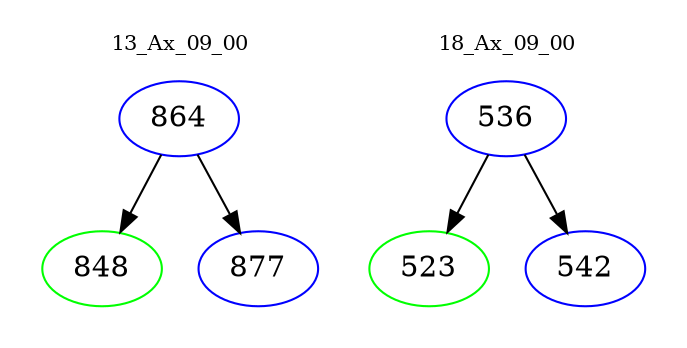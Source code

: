 digraph{
subgraph cluster_0 {
color = white
label = "13_Ax_09_00";
fontsize=10;
T0_864 [label="864", color="blue"]
T0_864 -> T0_848 [color="black"]
T0_848 [label="848", color="green"]
T0_864 -> T0_877 [color="black"]
T0_877 [label="877", color="blue"]
}
subgraph cluster_1 {
color = white
label = "18_Ax_09_00";
fontsize=10;
T1_536 [label="536", color="blue"]
T1_536 -> T1_523 [color="black"]
T1_523 [label="523", color="green"]
T1_536 -> T1_542 [color="black"]
T1_542 [label="542", color="blue"]
}
}
